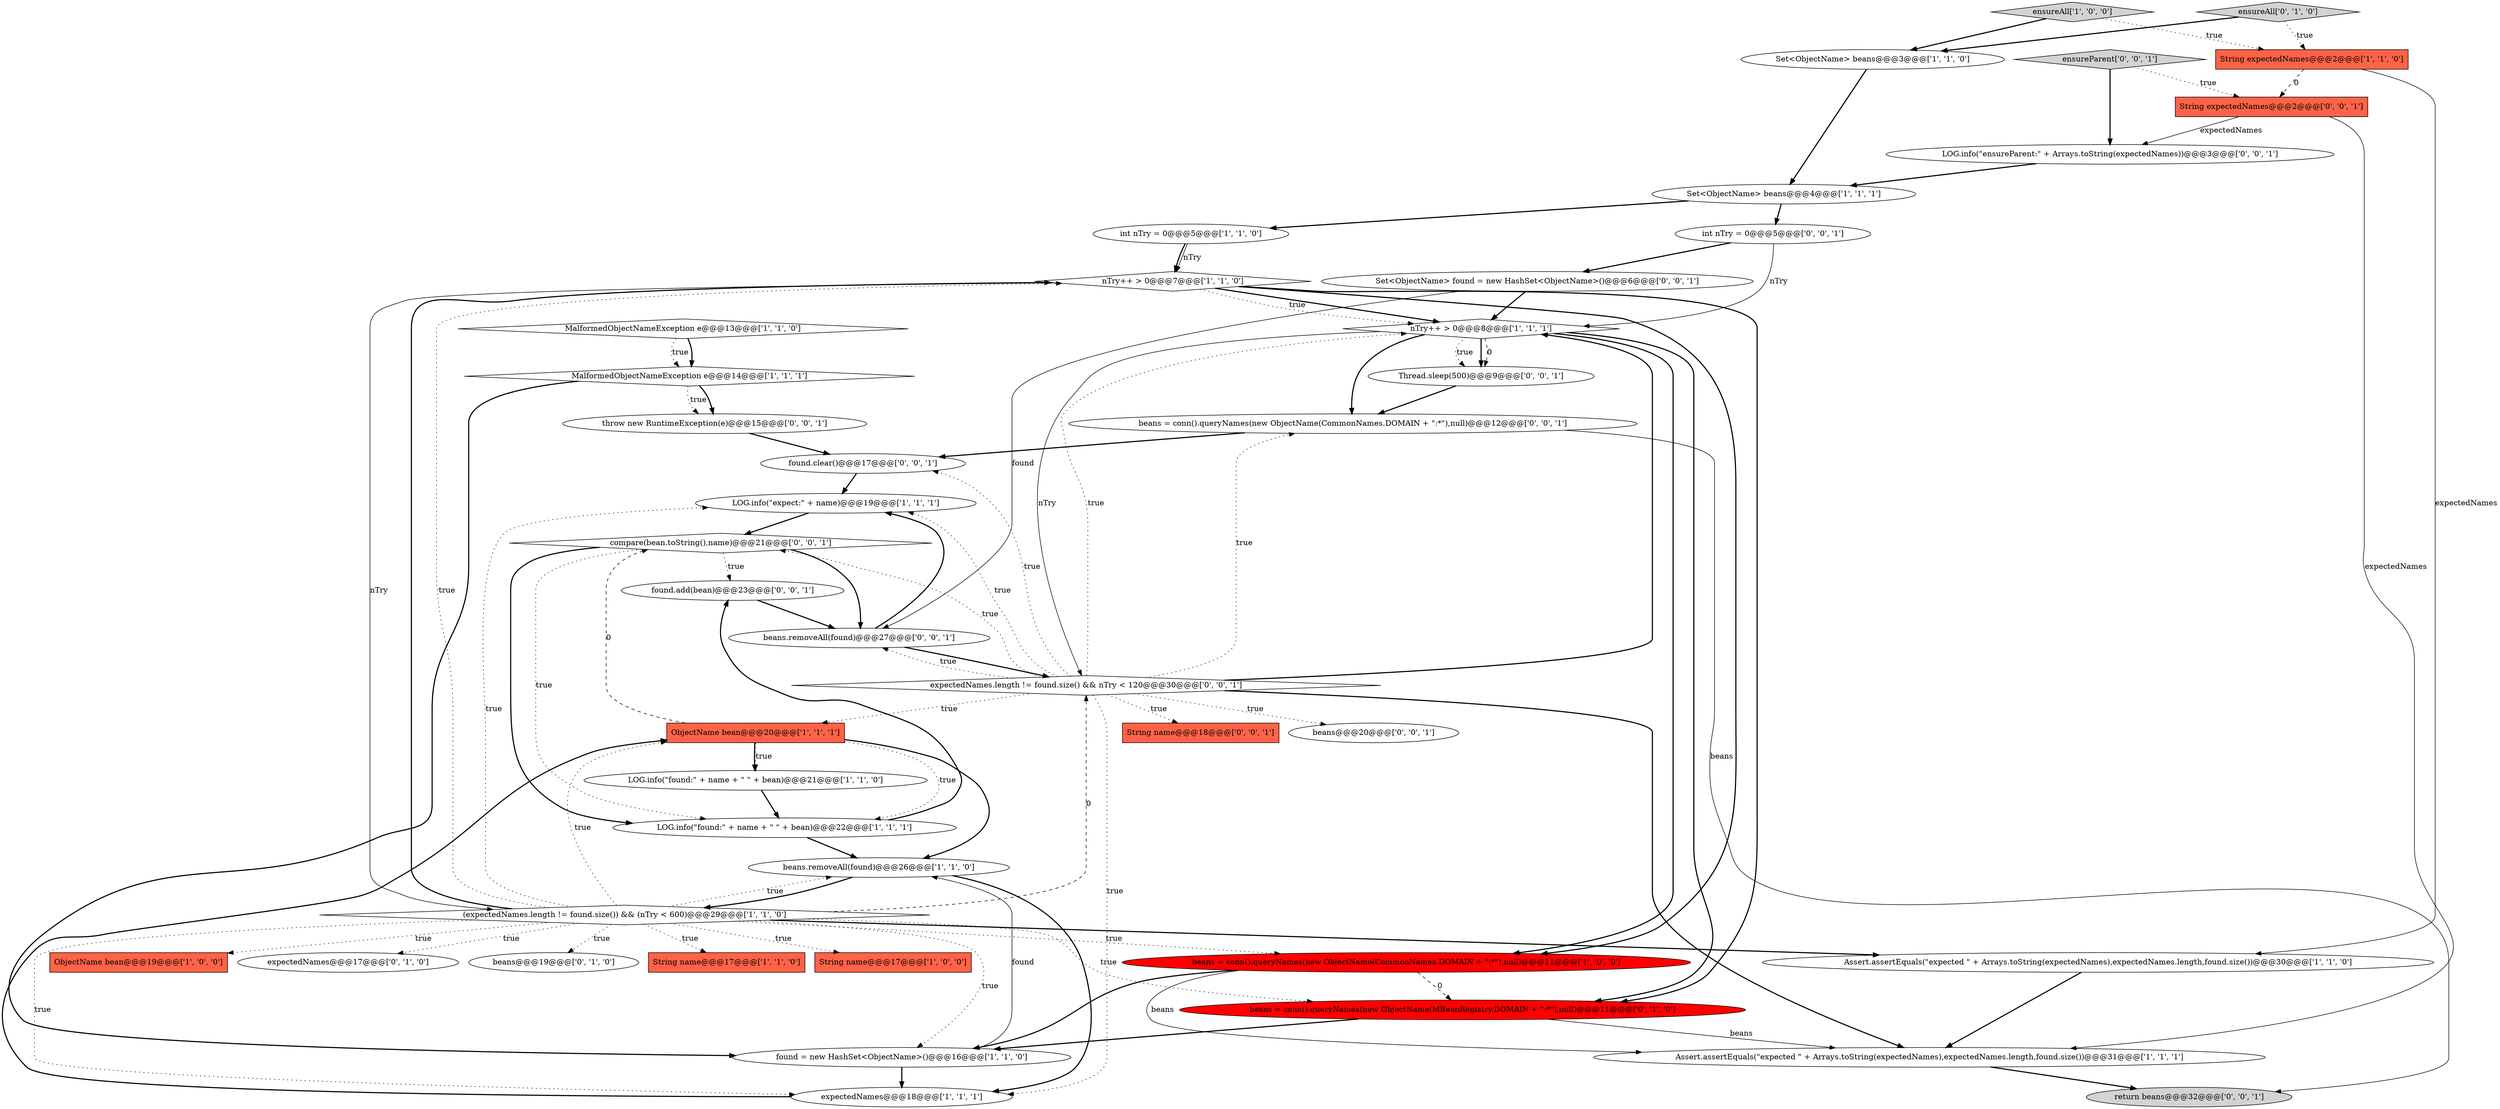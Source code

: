digraph {
9 [style = filled, label = "ensureAll['1', '0', '0']", fillcolor = lightgray, shape = diamond image = "AAA0AAABBB1BBB"];
10 [style = filled, label = "found = new HashSet<ObjectName>()@@@16@@@['1', '1', '0']", fillcolor = white, shape = ellipse image = "AAA0AAABBB1BBB"];
23 [style = filled, label = "ensureAll['0', '1', '0']", fillcolor = lightgray, shape = diamond image = "AAA0AAABBB2BBB"];
33 [style = filled, label = "found.add(bean)@@@23@@@['0', '0', '1']", fillcolor = white, shape = ellipse image = "AAA0AAABBB3BBB"];
19 [style = filled, label = "Set<ObjectName> beans@@@3@@@['1', '1', '0']", fillcolor = white, shape = ellipse image = "AAA0AAABBB1BBB"];
20 [style = filled, label = "Assert.assertEquals(\"expected \" + Arrays.toString(expectedNames),expectedNames.length,found.size())@@@30@@@['1', '1', '0']", fillcolor = white, shape = ellipse image = "AAA0AAABBB1BBB"];
40 [style = filled, label = "return beans@@@32@@@['0', '0', '1']", fillcolor = lightgray, shape = ellipse image = "AAA0AAABBB3BBB"];
41 [style = filled, label = "beans = conn().queryNames(new ObjectName(CommonNames.DOMAIN + \":*\"),null)@@@12@@@['0', '0', '1']", fillcolor = white, shape = ellipse image = "AAA0AAABBB3BBB"];
31 [style = filled, label = "throw new RuntimeException(e)@@@15@@@['0', '0', '1']", fillcolor = white, shape = ellipse image = "AAA0AAABBB3BBB"];
28 [style = filled, label = "beans@@@20@@@['0', '0', '1']", fillcolor = white, shape = ellipse image = "AAA0AAABBB3BBB"];
39 [style = filled, label = "String name@@@18@@@['0', '0', '1']", fillcolor = tomato, shape = box image = "AAA0AAABBB3BBB"];
0 [style = filled, label = "nTry++ > 0@@@7@@@['1', '1', '0']", fillcolor = white, shape = diamond image = "AAA0AAABBB1BBB"];
17 [style = filled, label = "MalformedObjectNameException e@@@13@@@['1', '1', '0']", fillcolor = white, shape = diamond image = "AAA0AAABBB1BBB"];
15 [style = filled, label = "String name@@@17@@@['1', '1', '0']", fillcolor = tomato, shape = box image = "AAA0AAABBB1BBB"];
36 [style = filled, label = "beans.removeAll(found)@@@27@@@['0', '0', '1']", fillcolor = white, shape = ellipse image = "AAA0AAABBB3BBB"];
1 [style = filled, label = "expectedNames@@@18@@@['1', '1', '1']", fillcolor = white, shape = ellipse image = "AAA0AAABBB1BBB"];
13 [style = filled, label = "nTry++ > 0@@@8@@@['1', '1', '1']", fillcolor = white, shape = diamond image = "AAA0AAABBB1BBB"];
5 [style = filled, label = "String name@@@17@@@['1', '0', '0']", fillcolor = tomato, shape = box image = "AAA0AAABBB1BBB"];
11 [style = filled, label = "LOG.info(\"found:\" + name + \" \" + bean)@@@21@@@['1', '1', '0']", fillcolor = white, shape = ellipse image = "AAA0AAABBB1BBB"];
18 [style = filled, label = "beans.removeAll(found)@@@26@@@['1', '1', '0']", fillcolor = white, shape = ellipse image = "AAA0AAABBB1BBB"];
16 [style = filled, label = "ObjectName bean@@@19@@@['1', '0', '0']", fillcolor = tomato, shape = box image = "AAA0AAABBB1BBB"];
42 [style = filled, label = "ensureParent['0', '0', '1']", fillcolor = lightgray, shape = diamond image = "AAA0AAABBB3BBB"];
32 [style = filled, label = "compare(bean.toString(),name)@@@21@@@['0', '0', '1']", fillcolor = white, shape = diamond image = "AAA0AAABBB3BBB"];
14 [style = filled, label = "LOG.info(\"found:\" + name + \" \" + bean)@@@22@@@['1', '1', '1']", fillcolor = white, shape = ellipse image = "AAA0AAABBB1BBB"];
27 [style = filled, label = "LOG.info(\"ensureParent:\" + Arrays.toString(expectedNames))@@@3@@@['0', '0', '1']", fillcolor = white, shape = ellipse image = "AAA0AAABBB3BBB"];
25 [style = filled, label = "expectedNames@@@17@@@['0', '1', '0']", fillcolor = white, shape = ellipse image = "AAA0AAABBB2BBB"];
37 [style = filled, label = "String expectedNames@@@2@@@['0', '0', '1']", fillcolor = tomato, shape = box image = "AAA0AAABBB3BBB"];
4 [style = filled, label = "(expectedNames.length != found.size()) && (nTry < 600)@@@29@@@['1', '1', '0']", fillcolor = white, shape = diamond image = "AAA0AAABBB1BBB"];
7 [style = filled, label = "int nTry = 0@@@5@@@['1', '1', '0']", fillcolor = white, shape = ellipse image = "AAA0AAABBB1BBB"];
12 [style = filled, label = "MalformedObjectNameException e@@@14@@@['1', '1', '1']", fillcolor = white, shape = diamond image = "AAA0AAABBB1BBB"];
34 [style = filled, label = "expectedNames.length != found.size() && nTry < 120@@@30@@@['0', '0', '1']", fillcolor = white, shape = diamond image = "AAA0AAABBB3BBB"];
22 [style = filled, label = "LOG.info(\"expect:\" + name)@@@19@@@['1', '1', '1']", fillcolor = white, shape = ellipse image = "AAA0AAABBB1BBB"];
3 [style = filled, label = "Set<ObjectName> beans@@@4@@@['1', '1', '1']", fillcolor = white, shape = ellipse image = "AAA0AAABBB1BBB"];
26 [style = filled, label = "beans = conn().queryNames(new ObjectName(MBeanRegistry.DOMAIN + \":*\"),null)@@@11@@@['0', '1', '0']", fillcolor = red, shape = ellipse image = "AAA1AAABBB2BBB"];
24 [style = filled, label = "beans@@@19@@@['0', '1', '0']", fillcolor = white, shape = ellipse image = "AAA0AAABBB2BBB"];
6 [style = filled, label = "ObjectName bean@@@20@@@['1', '1', '1']", fillcolor = tomato, shape = box image = "AAA0AAABBB1BBB"];
38 [style = filled, label = "int nTry = 0@@@5@@@['0', '0', '1']", fillcolor = white, shape = ellipse image = "AAA0AAABBB3BBB"];
29 [style = filled, label = "Set<ObjectName> found = new HashSet<ObjectName>()@@@6@@@['0', '0', '1']", fillcolor = white, shape = ellipse image = "AAA0AAABBB3BBB"];
30 [style = filled, label = "Thread.sleep(500)@@@9@@@['0', '0', '1']", fillcolor = white, shape = ellipse image = "AAA0AAABBB3BBB"];
35 [style = filled, label = "found.clear()@@@17@@@['0', '0', '1']", fillcolor = white, shape = ellipse image = "AAA0AAABBB3BBB"];
21 [style = filled, label = "String expectedNames@@@2@@@['1', '1', '0']", fillcolor = tomato, shape = box image = "AAA0AAABBB1BBB"];
8 [style = filled, label = "Assert.assertEquals(\"expected \" + Arrays.toString(expectedNames),expectedNames.length,found.size())@@@31@@@['1', '1', '1']", fillcolor = white, shape = ellipse image = "AAA0AAABBB1BBB"];
2 [style = filled, label = "beans = conn().queryNames(new ObjectName(CommonNames.DOMAIN + \":*\"),null)@@@11@@@['1', '0', '0']", fillcolor = red, shape = ellipse image = "AAA1AAABBB1BBB"];
4->18 [style = dotted, label="true"];
0->13 [style = bold, label=""];
11->14 [style = bold, label=""];
26->10 [style = bold, label=""];
4->1 [style = dotted, label="true"];
38->13 [style = solid, label="nTry"];
21->37 [style = dashed, label="0"];
3->38 [style = bold, label=""];
8->40 [style = bold, label=""];
12->10 [style = bold, label=""];
31->35 [style = bold, label=""];
6->11 [style = bold, label=""];
4->24 [style = dotted, label="true"];
6->11 [style = dotted, label="true"];
2->26 [style = dashed, label="0"];
19->3 [style = bold, label=""];
0->4 [style = solid, label="nTry"];
34->28 [style = dotted, label="true"];
30->41 [style = bold, label=""];
34->13 [style = dotted, label="true"];
12->31 [style = dotted, label="true"];
6->32 [style = dashed, label="0"];
4->0 [style = dotted, label="true"];
23->21 [style = dotted, label="true"];
37->8 [style = solid, label="expectedNames"];
22->32 [style = bold, label=""];
7->0 [style = bold, label=""];
7->0 [style = solid, label="nTry"];
34->8 [style = bold, label=""];
2->8 [style = solid, label="beans"];
9->21 [style = dotted, label="true"];
4->0 [style = bold, label=""];
34->22 [style = dotted, label="true"];
20->8 [style = bold, label=""];
6->14 [style = dotted, label="true"];
18->4 [style = bold, label=""];
18->1 [style = bold, label=""];
3->7 [style = bold, label=""];
4->22 [style = dotted, label="true"];
33->36 [style = bold, label=""];
4->34 [style = dashed, label="0"];
32->36 [style = bold, label=""];
14->18 [style = bold, label=""];
29->36 [style = solid, label="found"];
10->1 [style = bold, label=""];
4->2 [style = dotted, label="true"];
12->31 [style = bold, label=""];
4->26 [style = dotted, label="true"];
4->5 [style = dotted, label="true"];
4->10 [style = dotted, label="true"];
6->18 [style = bold, label=""];
26->8 [style = solid, label="beans"];
34->36 [style = dotted, label="true"];
32->14 [style = bold, label=""];
34->1 [style = dotted, label="true"];
4->15 [style = dotted, label="true"];
2->10 [style = bold, label=""];
32->14 [style = dotted, label="true"];
32->33 [style = dotted, label="true"];
29->13 [style = bold, label=""];
34->39 [style = dotted, label="true"];
13->41 [style = bold, label=""];
37->27 [style = solid, label="expectedNames"];
17->12 [style = bold, label=""];
41->40 [style = solid, label="beans"];
1->6 [style = bold, label=""];
13->30 [style = dotted, label="true"];
10->18 [style = solid, label="found"];
17->12 [style = dotted, label="true"];
34->35 [style = dotted, label="true"];
13->26 [style = bold, label=""];
23->19 [style = bold, label=""];
4->20 [style = bold, label=""];
9->19 [style = bold, label=""];
42->27 [style = bold, label=""];
21->20 [style = solid, label="expectedNames"];
36->34 [style = bold, label=""];
13->2 [style = bold, label=""];
41->35 [style = bold, label=""];
4->6 [style = dotted, label="true"];
34->32 [style = dotted, label="true"];
0->26 [style = bold, label=""];
0->13 [style = dotted, label="true"];
35->22 [style = bold, label=""];
38->29 [style = bold, label=""];
0->2 [style = bold, label=""];
27->3 [style = bold, label=""];
34->13 [style = bold, label=""];
13->30 [style = bold, label=""];
4->25 [style = dotted, label="true"];
14->33 [style = bold, label=""];
13->34 [style = solid, label="nTry"];
34->41 [style = dotted, label="true"];
34->6 [style = dotted, label="true"];
4->16 [style = dotted, label="true"];
13->30 [style = dashed, label="0"];
42->37 [style = dotted, label="true"];
36->22 [style = bold, label=""];
}
